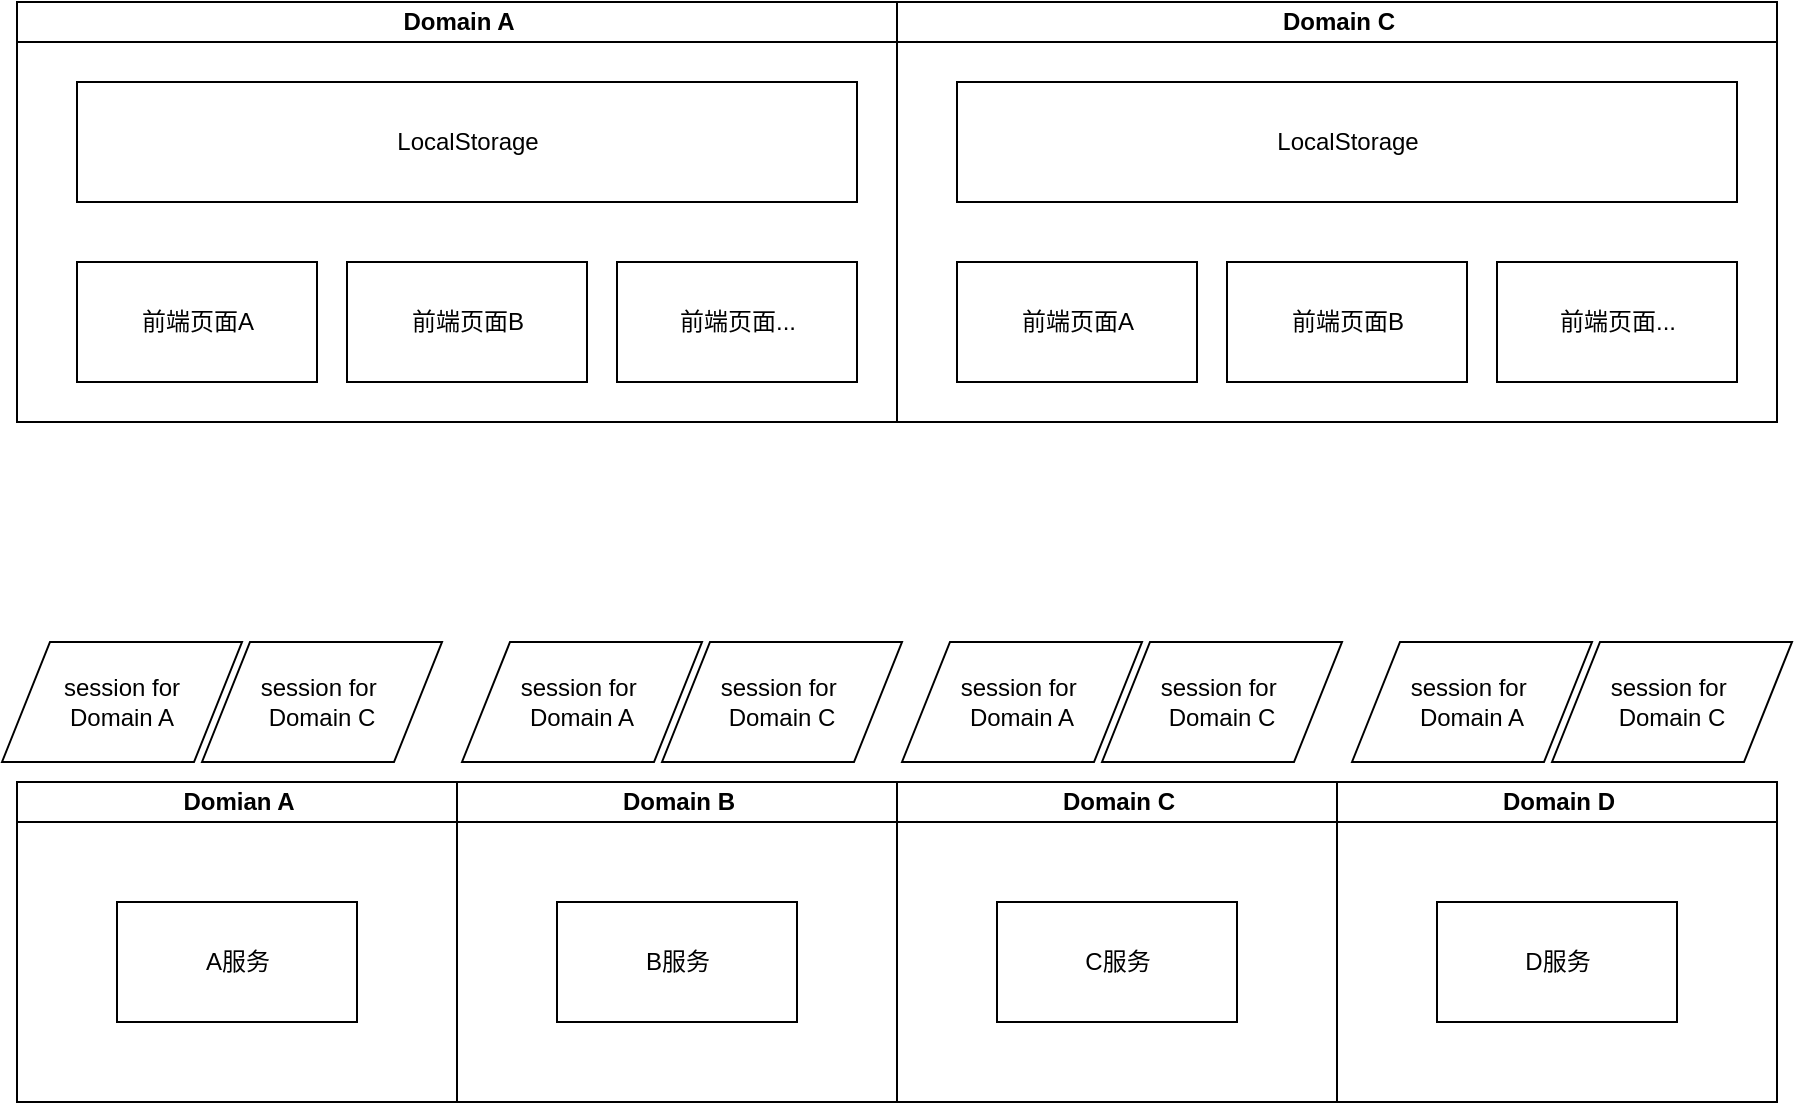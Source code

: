 <mxfile version="11.3.1" type="github" pages="1"><diagram id="ds00Q7zLs3RLeYZRiogO" name="第 1 页"><mxGraphModel dx="-954" dy="783" grid="1" gridSize="10" guides="1" tooltips="1" connect="1" arrows="1" fold="1" page="1" pageScale="1" pageWidth="1400" pageHeight="850" math="0" shadow="0"><root><mxCell id="0"/><mxCell id="1" parent="0"/><mxCell id="0ddt_ytZeZ1jVQsjvd6c-5" value="Domain A" style="swimlane;html=1;startSize=20;horizontal=1;containerType=tree;" vertex="1" parent="1"><mxGeometry x="1557.5" y="200" width="440" height="210" as="geometry"/></mxCell><mxCell id="0ddt_ytZeZ1jVQsjvd6c-14" value="LocalStorage" style="rounded=0;whiteSpace=wrap;html=1;" vertex="1" parent="0ddt_ytZeZ1jVQsjvd6c-5"><mxGeometry x="30" y="40" width="390" height="60" as="geometry"/></mxCell><mxCell id="0ddt_ytZeZ1jVQsjvd6c-13" value="前端页面A" style="rounded=0;whiteSpace=wrap;html=1;" vertex="1" parent="0ddt_ytZeZ1jVQsjvd6c-5"><mxGeometry x="30" y="130" width="120" height="60" as="geometry"/></mxCell><mxCell id="0ddt_ytZeZ1jVQsjvd6c-17" value="前端页面..." style="rounded=0;whiteSpace=wrap;html=1;" vertex="1" parent="0ddt_ytZeZ1jVQsjvd6c-5"><mxGeometry x="300" y="130" width="120" height="60" as="geometry"/></mxCell><mxCell id="0ddt_ytZeZ1jVQsjvd6c-43" value="前端页面B" style="rounded=0;whiteSpace=wrap;html=1;" vertex="1" parent="0ddt_ytZeZ1jVQsjvd6c-5"><mxGeometry x="165" y="130" width="120" height="60" as="geometry"/></mxCell><mxCell id="0ddt_ytZeZ1jVQsjvd6c-38" value="Domian A" style="swimlane;html=1;startSize=20;horizontal=1;containerType=tree;" vertex="1" parent="1"><mxGeometry x="1557.5" y="590" width="220" height="160" as="geometry"/></mxCell><mxCell id="0ddt_ytZeZ1jVQsjvd6c-34" value="A服务" style="rounded=0;whiteSpace=wrap;html=1;" vertex="1" parent="0ddt_ytZeZ1jVQsjvd6c-38"><mxGeometry x="50" y="60" width="120" height="60" as="geometry"/></mxCell><mxCell id="0ddt_ytZeZ1jVQsjvd6c-39" value="Domain B" style="swimlane;html=1;startSize=20;horizontal=1;containerType=tree;" vertex="1" parent="1"><mxGeometry x="1777.5" y="590" width="220" height="160" as="geometry"/></mxCell><mxCell id="0ddt_ytZeZ1jVQsjvd6c-35" value="B服务" style="rounded=0;whiteSpace=wrap;html=1;" vertex="1" parent="0ddt_ytZeZ1jVQsjvd6c-39"><mxGeometry x="50" y="60" width="120" height="60" as="geometry"/></mxCell><mxCell id="0ddt_ytZeZ1jVQsjvd6c-40" value="Domain C" style="swimlane;html=1;startSize=20;horizontal=1;containerType=tree;" vertex="1" parent="1"><mxGeometry x="1997.5" y="590" width="220" height="160" as="geometry"/></mxCell><mxCell id="0ddt_ytZeZ1jVQsjvd6c-36" value="C服务" style="rounded=0;whiteSpace=wrap;html=1;" vertex="1" parent="0ddt_ytZeZ1jVQsjvd6c-40"><mxGeometry x="50" y="60" width="120" height="60" as="geometry"/></mxCell><mxCell id="0ddt_ytZeZ1jVQsjvd6c-41" value="Domain D" style="swimlane;html=1;startSize=20;horizontal=1;containerType=tree;" vertex="1" parent="1"><mxGeometry x="2217.5" y="590" width="220" height="160" as="geometry"/></mxCell><mxCell id="0ddt_ytZeZ1jVQsjvd6c-42" value="D服务" style="rounded=0;whiteSpace=wrap;html=1;" vertex="1" parent="0ddt_ytZeZ1jVQsjvd6c-41"><mxGeometry x="50" y="60" width="120" height="60" as="geometry"/></mxCell><mxCell id="0ddt_ytZeZ1jVQsjvd6c-44" value="Domain C" style="swimlane;html=1;startSize=20;horizontal=1;containerType=tree;" vertex="1" parent="1"><mxGeometry x="1997.5" y="200" width="440" height="210" as="geometry"/></mxCell><mxCell id="0ddt_ytZeZ1jVQsjvd6c-45" value="LocalStorage" style="rounded=0;whiteSpace=wrap;html=1;" vertex="1" parent="0ddt_ytZeZ1jVQsjvd6c-44"><mxGeometry x="30" y="40" width="390" height="60" as="geometry"/></mxCell><mxCell id="0ddt_ytZeZ1jVQsjvd6c-46" value="前端页面A" style="rounded=0;whiteSpace=wrap;html=1;" vertex="1" parent="0ddt_ytZeZ1jVQsjvd6c-44"><mxGeometry x="30" y="130" width="120" height="60" as="geometry"/></mxCell><mxCell id="0ddt_ytZeZ1jVQsjvd6c-47" value="前端页面..." style="rounded=0;whiteSpace=wrap;html=1;" vertex="1" parent="0ddt_ytZeZ1jVQsjvd6c-44"><mxGeometry x="300" y="130" width="120" height="60" as="geometry"/></mxCell><mxCell id="0ddt_ytZeZ1jVQsjvd6c-48" value="前端页面B" style="rounded=0;whiteSpace=wrap;html=1;" vertex="1" parent="0ddt_ytZeZ1jVQsjvd6c-44"><mxGeometry x="165" y="130" width="120" height="60" as="geometry"/></mxCell><mxCell id="0ddt_ytZeZ1jVQsjvd6c-57" value="session for&amp;nbsp;&lt;br&gt;Domain C" style="shape=parallelogram;perimeter=parallelogramPerimeter;whiteSpace=wrap;html=1;" vertex="1" parent="1"><mxGeometry x="1650" y="520" width="120" height="60" as="geometry"/></mxCell><mxCell id="0ddt_ytZeZ1jVQsjvd6c-61" value="session for &lt;br&gt;Domain A" style="shape=parallelogram;perimeter=parallelogramPerimeter;whiteSpace=wrap;html=1;" vertex="1" parent="1"><mxGeometry x="1550" y="520" width="120" height="60" as="geometry"/></mxCell><mxCell id="0ddt_ytZeZ1jVQsjvd6c-62" value="session for&amp;nbsp;&lt;br&gt;Domain C" style="shape=parallelogram;perimeter=parallelogramPerimeter;whiteSpace=wrap;html=1;" vertex="1" parent="1"><mxGeometry x="1880" y="520" width="120" height="60" as="geometry"/></mxCell><mxCell id="0ddt_ytZeZ1jVQsjvd6c-63" value="session for&amp;nbsp;&lt;br&gt;Domain A" style="shape=parallelogram;perimeter=parallelogramPerimeter;whiteSpace=wrap;html=1;" vertex="1" parent="1"><mxGeometry x="1780" y="520" width="120" height="60" as="geometry"/></mxCell><mxCell id="0ddt_ytZeZ1jVQsjvd6c-64" value="session for&amp;nbsp;&lt;br&gt;Domain C" style="shape=parallelogram;perimeter=parallelogramPerimeter;whiteSpace=wrap;html=1;" vertex="1" parent="1"><mxGeometry x="2100" y="520" width="120" height="60" as="geometry"/></mxCell><mxCell id="0ddt_ytZeZ1jVQsjvd6c-65" value="session for&amp;nbsp;&lt;br&gt;Domain A" style="shape=parallelogram;perimeter=parallelogramPerimeter;whiteSpace=wrap;html=1;" vertex="1" parent="1"><mxGeometry x="2000" y="520" width="120" height="60" as="geometry"/></mxCell><mxCell id="0ddt_ytZeZ1jVQsjvd6c-66" value="session for&amp;nbsp;&lt;br&gt;Domain C" style="shape=parallelogram;perimeter=parallelogramPerimeter;whiteSpace=wrap;html=1;" vertex="1" parent="1"><mxGeometry x="2325" y="520" width="120" height="60" as="geometry"/></mxCell><mxCell id="0ddt_ytZeZ1jVQsjvd6c-67" value="session for&amp;nbsp;&lt;br&gt;Domain A" style="shape=parallelogram;perimeter=parallelogramPerimeter;whiteSpace=wrap;html=1;" vertex="1" parent="1"><mxGeometry x="2225" y="520" width="120" height="60" as="geometry"/></mxCell></root></mxGraphModel></diagram></mxfile>
